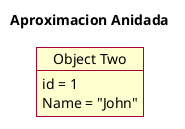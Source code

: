 @startuml Samples
skin rose
skinparam classFontName Calibri
skinparam shadowing false

title Aproximacion Anidada

object "Object Two" as o2 {
    id = 1
    Name = "John"
}

@enduml